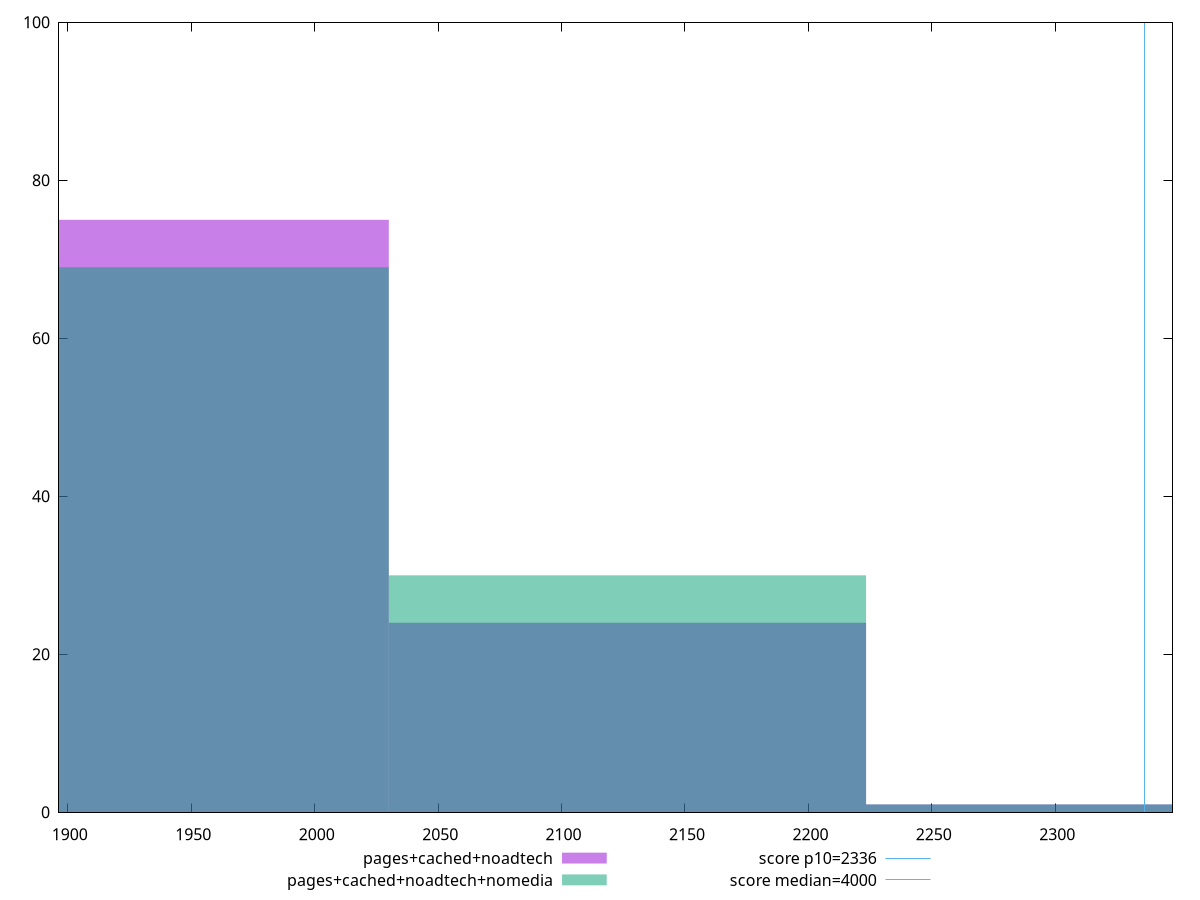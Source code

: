 reset

$pagesCachedNoadtech <<EOF
2320.0157863286713 1
1933.346488607226 75
2126.6811374679487 24
EOF

$pagesCachedNoadtechNomedia <<EOF
2320.0157863286713 1
1933.346488607226 69
2126.6811374679487 30
EOF

set key outside below
set boxwidth 193.3346488607226
set xrange [1896.4170000000004:2347.4829999999997]
set yrange [0:100]
set trange [0:100]
set style fill transparent solid 0.5 noborder

set parametric
set terminal svg size 640, 500 enhanced background rgb 'white'
set output "report_00018_2021-02-10T15-25-16.877Z/first-contentful-paint/comparison/histogram/2_vs_3.svg"

plot $pagesCachedNoadtech title "pages+cached+noadtech" with boxes, \
     $pagesCachedNoadtechNomedia title "pages+cached+noadtech+nomedia" with boxes, \
     2336,t title "score p10=2336", \
     4000,t title "score median=4000"

reset
